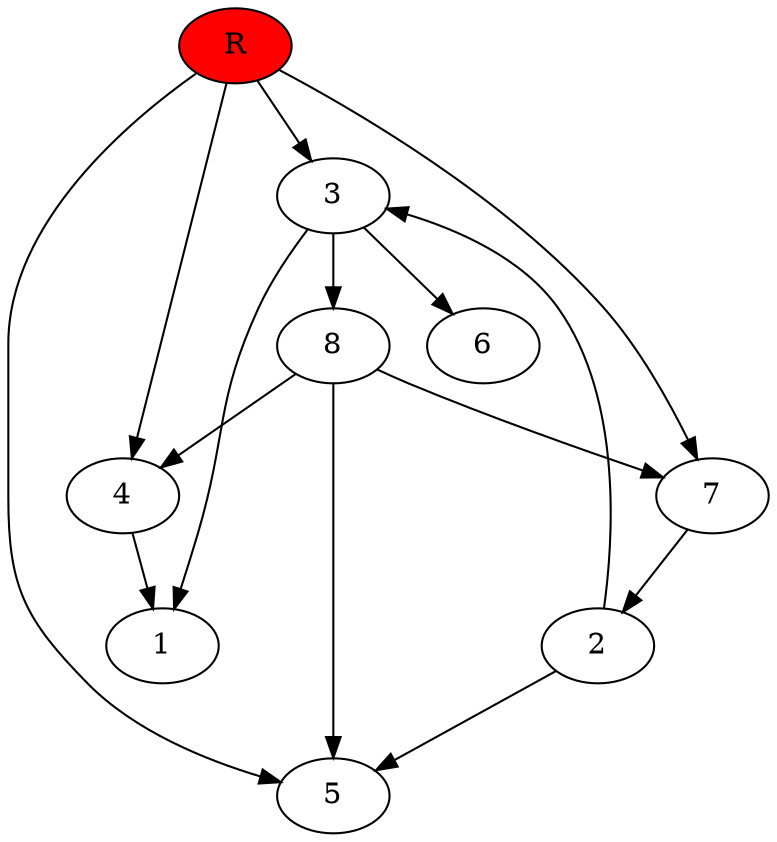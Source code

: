 digraph prb40859 {
	1
	2
	3
	4
	5
	6
	7
	8
	R [fillcolor="#ff0000" style=filled]
	2 -> 3
	2 -> 5
	3 -> 1
	3 -> 6
	3 -> 8
	4 -> 1
	7 -> 2
	8 -> 4
	8 -> 5
	8 -> 7
	R -> 3
	R -> 4
	R -> 5
	R -> 7
}
